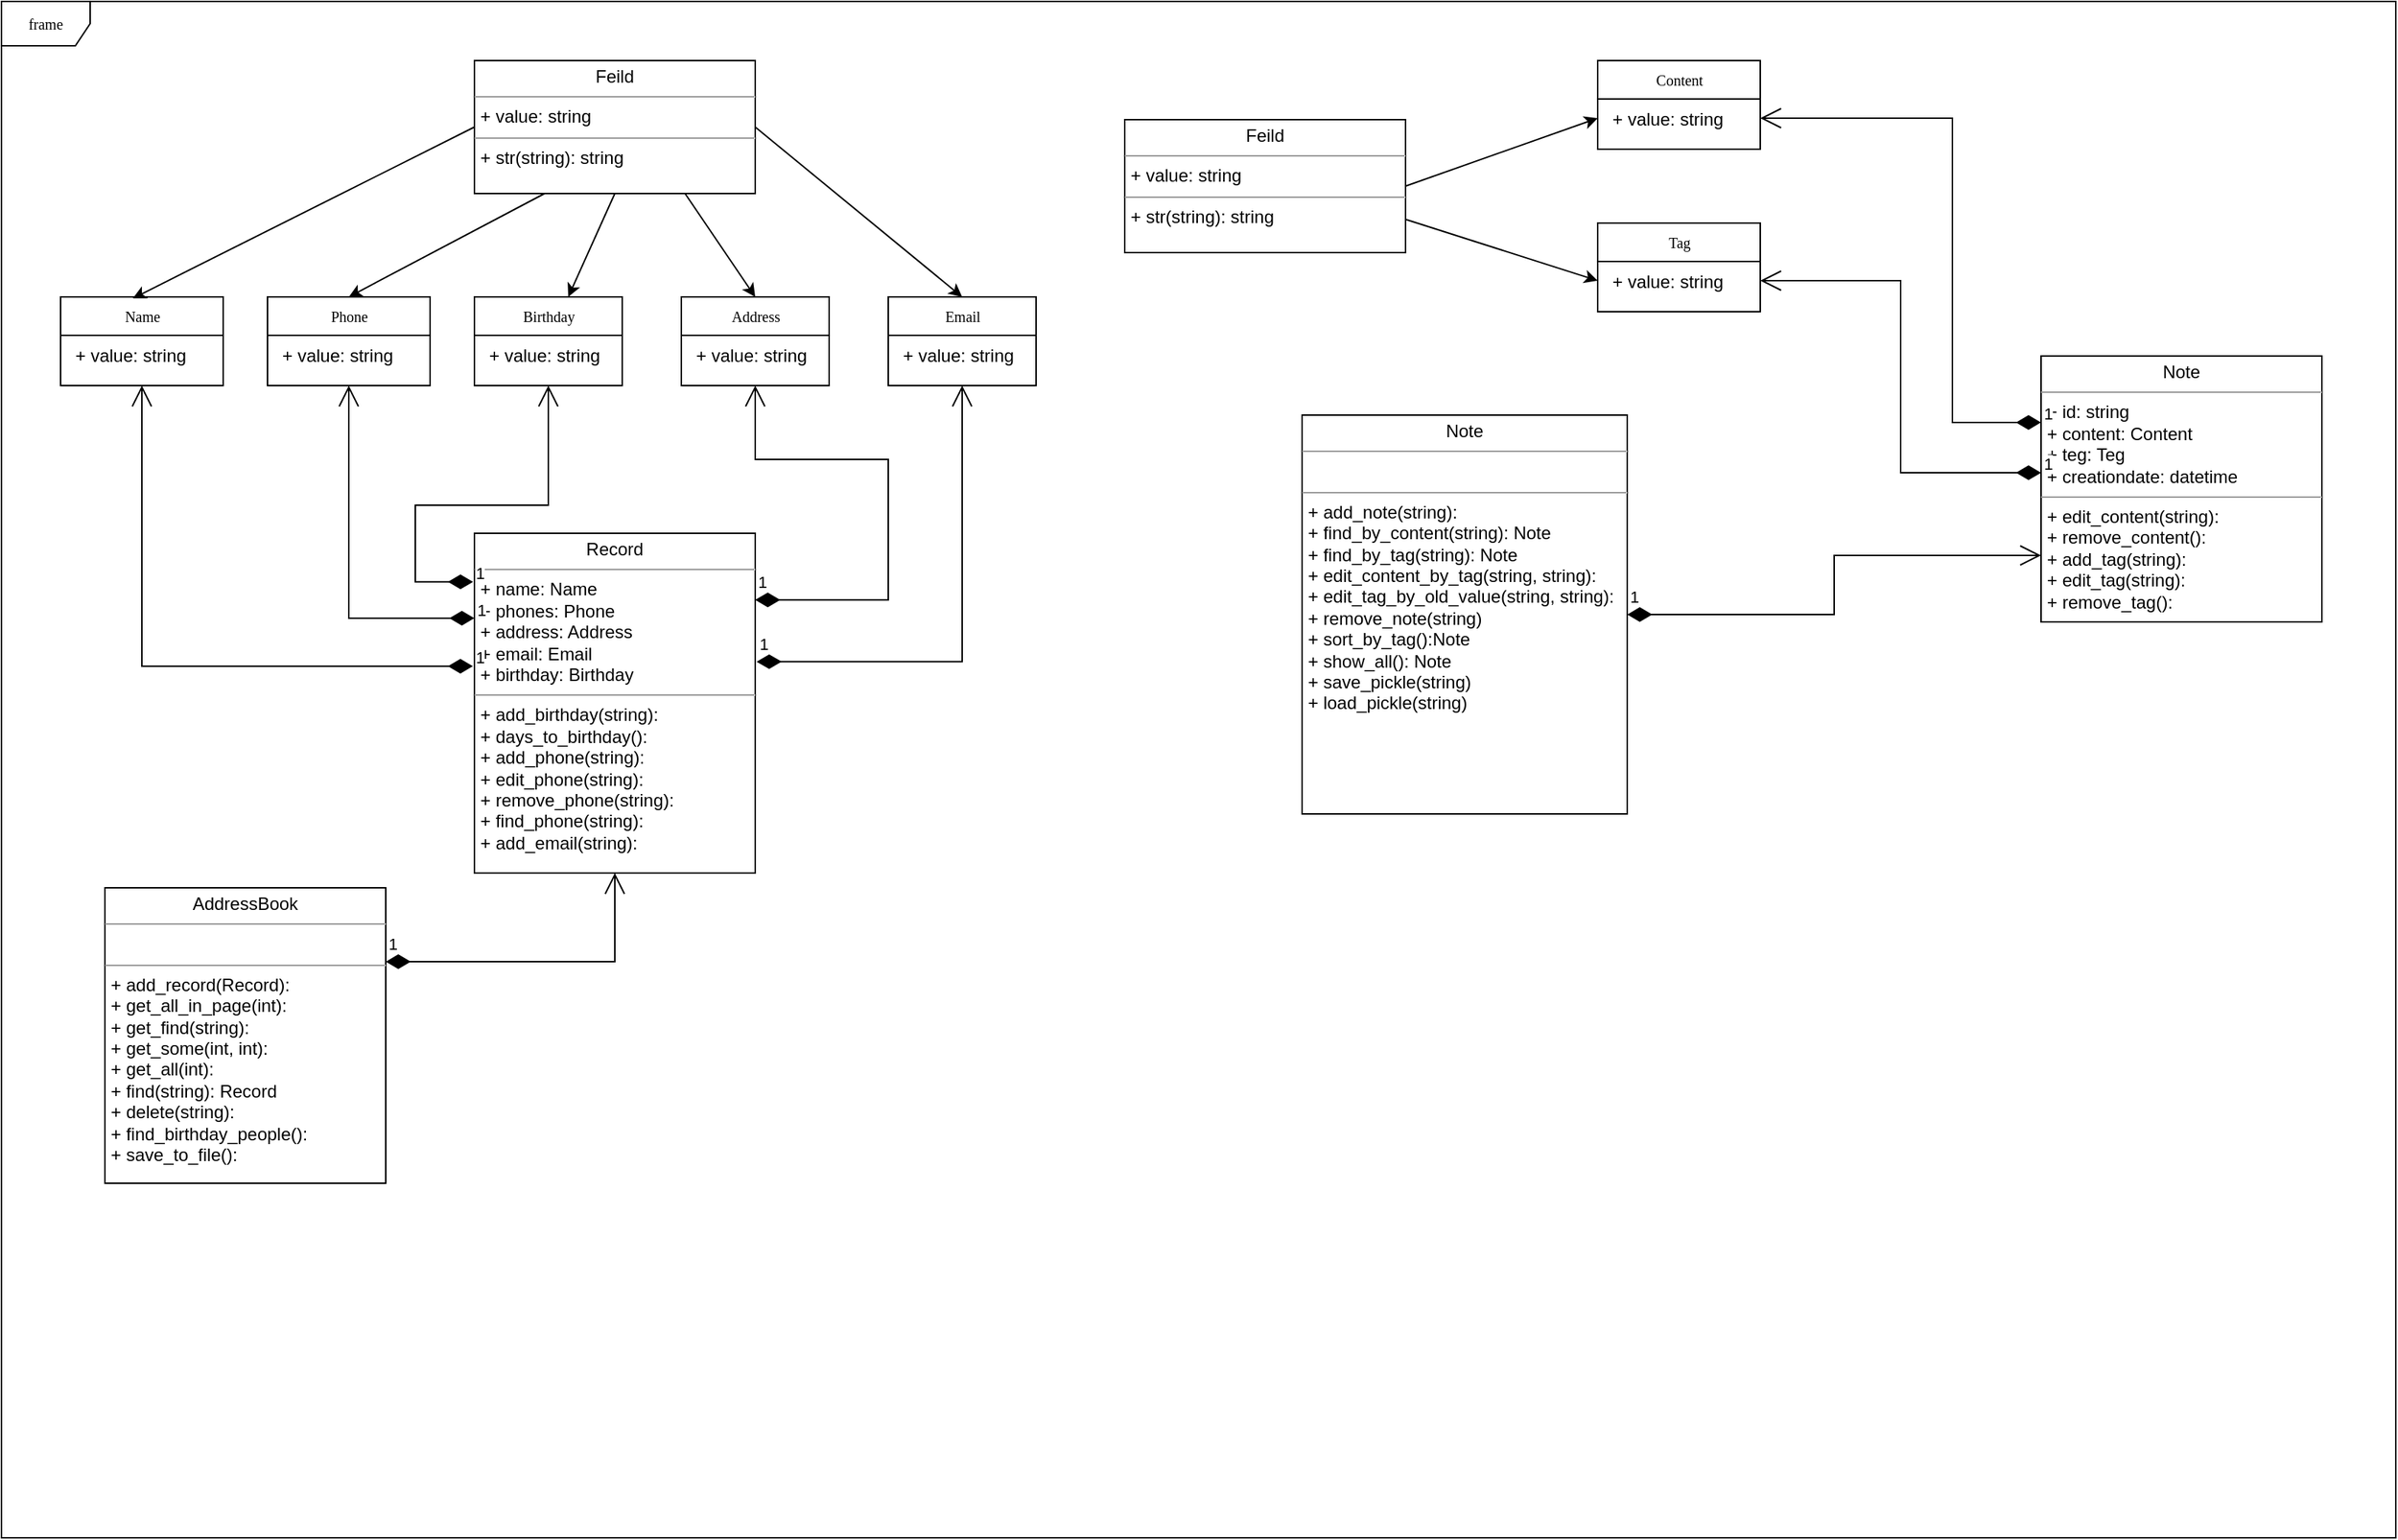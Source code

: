 <mxfile version="24.0.1" type="device">
  <diagram name="Page-1" id="c4acf3e9-155e-7222-9cf6-157b1a14988f">
    <mxGraphModel dx="2074" dy="1098" grid="1" gridSize="10" guides="1" tooltips="1" connect="1" arrows="1" fold="1" page="1" pageScale="1" pageWidth="850" pageHeight="1100" background="none" math="0" shadow="0">
      <root>
        <mxCell id="0" />
        <mxCell id="1" parent="0" />
        <mxCell id="17acba5748e5396b-1" value="frame" style="shape=umlFrame;whiteSpace=wrap;html=1;rounded=0;shadow=0;comic=0;labelBackgroundColor=none;strokeWidth=1;fontFamily=Verdana;fontSize=10;align=center;" parent="1" vertex="1">
          <mxGeometry width="1620" height="1040" as="geometry" />
        </mxCell>
        <mxCell id="17acba5748e5396b-20" value="Name" style="swimlane;html=1;fontStyle=0;childLayout=stackLayout;horizontal=1;startSize=26;fillColor=none;horizontalStack=0;resizeParent=1;resizeLast=0;collapsible=1;marginBottom=0;swimlaneFillColor=#ffffff;rounded=0;shadow=0;comic=0;labelBackgroundColor=none;strokeWidth=1;fontFamily=Verdana;fontSize=10;align=center;" parent="1" vertex="1">
          <mxGeometry x="40" y="200" width="110" height="60" as="geometry" />
        </mxCell>
        <mxCell id="17acba5748e5396b-21" value="&lt;p style=&quot;text-wrap: nowrap; margin: 0px 0px 0px 4px;&quot;&gt;&lt;span style=&quot;background-color: initial;&quot;&gt;+ value: string&lt;/span&gt;&lt;br&gt;&lt;/p&gt;" style="text;html=1;strokeColor=none;fillColor=none;align=left;verticalAlign=top;spacingLeft=4;spacingRight=4;whiteSpace=wrap;overflow=hidden;rotatable=0;points=[[0,0.5],[1,0.5]];portConstraint=eastwest;" parent="17acba5748e5396b-20" vertex="1">
          <mxGeometry y="26" width="110" height="26" as="geometry" />
        </mxCell>
        <mxCell id="5d2195bd80daf111-18" value="&lt;p style=&quot;margin:0px;margin-top:4px;text-align:center;&quot;&gt;Feild&lt;/p&gt;&lt;hr size=&quot;1&quot;&gt;&lt;p style=&quot;margin:0px;margin-left:4px;&quot;&gt;+ value: string&lt;/p&gt;&lt;hr size=&quot;1&quot;&gt;&lt;p style=&quot;margin:0px;margin-left:4px;&quot;&gt;+ str(string): string&lt;/p&gt;" style="verticalAlign=top;align=left;overflow=fill;fontSize=12;fontFamily=Helvetica;html=1;rounded=0;shadow=0;comic=0;labelBackgroundColor=none;strokeWidth=1" parent="1" vertex="1">
          <mxGeometry x="320" y="40" width="190" height="90" as="geometry" />
        </mxCell>
        <mxCell id="AN_WfrwklsZUqd6OD9v7-1" value="Phone" style="swimlane;html=1;fontStyle=0;childLayout=stackLayout;horizontal=1;startSize=26;fillColor=none;horizontalStack=0;resizeParent=1;resizeLast=0;collapsible=1;marginBottom=0;swimlaneFillColor=#ffffff;rounded=0;shadow=0;comic=0;labelBackgroundColor=none;strokeWidth=1;fontFamily=Verdana;fontSize=10;align=center;" vertex="1" parent="1">
          <mxGeometry x="180" y="200" width="110" height="60" as="geometry" />
        </mxCell>
        <mxCell id="AN_WfrwklsZUqd6OD9v7-2" value="&lt;p style=&quot;text-wrap: nowrap; margin: 0px 0px 0px 4px;&quot;&gt;&lt;span style=&quot;background-color: initial;&quot;&gt;+ value: string&lt;/span&gt;&lt;br&gt;&lt;/p&gt;" style="text;html=1;strokeColor=none;fillColor=none;align=left;verticalAlign=top;spacingLeft=4;spacingRight=4;whiteSpace=wrap;overflow=hidden;rotatable=0;points=[[0,0.5],[1,0.5]];portConstraint=eastwest;" vertex="1" parent="AN_WfrwklsZUqd6OD9v7-1">
          <mxGeometry y="26" width="110" height="26" as="geometry" />
        </mxCell>
        <mxCell id="AN_WfrwklsZUqd6OD9v7-3" value="Birthday" style="swimlane;html=1;fontStyle=0;childLayout=stackLayout;horizontal=1;startSize=26;fillColor=none;horizontalStack=0;resizeParent=1;resizeLast=0;collapsible=1;marginBottom=0;swimlaneFillColor=#ffffff;rounded=0;shadow=0;comic=0;labelBackgroundColor=none;strokeWidth=1;fontFamily=Verdana;fontSize=10;align=center;" vertex="1" parent="1">
          <mxGeometry x="320" y="200" width="100" height="60" as="geometry" />
        </mxCell>
        <mxCell id="AN_WfrwklsZUqd6OD9v7-4" value="&lt;p style=&quot;text-wrap: nowrap; margin: 0px 0px 0px 4px;&quot;&gt;&lt;span style=&quot;background-color: initial;&quot;&gt;+ value: string&lt;/span&gt;&lt;br&gt;&lt;/p&gt;" style="text;html=1;strokeColor=none;fillColor=none;align=left;verticalAlign=top;spacingLeft=4;spacingRight=4;whiteSpace=wrap;overflow=hidden;rotatable=0;points=[[0,0.5],[1,0.5]];portConstraint=eastwest;" vertex="1" parent="AN_WfrwklsZUqd6OD9v7-3">
          <mxGeometry y="26" width="100" height="26" as="geometry" />
        </mxCell>
        <mxCell id="AN_WfrwklsZUqd6OD9v7-5" value="Address" style="swimlane;html=1;fontStyle=0;childLayout=stackLayout;horizontal=1;startSize=26;fillColor=none;horizontalStack=0;resizeParent=1;resizeLast=0;collapsible=1;marginBottom=0;swimlaneFillColor=#ffffff;rounded=0;shadow=0;comic=0;labelBackgroundColor=none;strokeWidth=1;fontFamily=Verdana;fontSize=10;align=center;" vertex="1" parent="1">
          <mxGeometry x="460" y="200" width="100" height="60" as="geometry" />
        </mxCell>
        <mxCell id="AN_WfrwklsZUqd6OD9v7-6" value="&lt;p style=&quot;text-wrap: nowrap; margin: 0px 0px 0px 4px;&quot;&gt;&lt;span style=&quot;background-color: initial;&quot;&gt;+ value: string&lt;/span&gt;&lt;br&gt;&lt;/p&gt;" style="text;html=1;strokeColor=none;fillColor=none;align=left;verticalAlign=top;spacingLeft=4;spacingRight=4;whiteSpace=wrap;overflow=hidden;rotatable=0;points=[[0,0.5],[1,0.5]];portConstraint=eastwest;" vertex="1" parent="AN_WfrwklsZUqd6OD9v7-5">
          <mxGeometry y="26" width="100" height="26" as="geometry" />
        </mxCell>
        <mxCell id="AN_WfrwklsZUqd6OD9v7-8" value="" style="endArrow=classic;html=1;rounded=0;exitX=0;exitY=0.5;exitDx=0;exitDy=0;entryX=0.444;entryY=0.017;entryDx=0;entryDy=0;entryPerimeter=0;" edge="1" parent="1" source="5d2195bd80daf111-18" target="17acba5748e5396b-20">
          <mxGeometry width="50" height="50" relative="1" as="geometry">
            <mxPoint x="615" y="538.6" as="sourcePoint" />
            <mxPoint x="230" y="400" as="targetPoint" />
          </mxGeometry>
        </mxCell>
        <mxCell id="AN_WfrwklsZUqd6OD9v7-9" value="" style="endArrow=classic;html=1;rounded=0;exitX=0.25;exitY=1;exitDx=0;exitDy=0;entryX=0.5;entryY=0;entryDx=0;entryDy=0;" edge="1" parent="1" source="5d2195bd80daf111-18" target="AN_WfrwklsZUqd6OD9v7-1">
          <mxGeometry width="50" height="50" relative="1" as="geometry">
            <mxPoint x="400" y="590" as="sourcePoint" />
            <mxPoint x="450" y="540" as="targetPoint" />
            <Array as="points" />
          </mxGeometry>
        </mxCell>
        <mxCell id="AN_WfrwklsZUqd6OD9v7-10" value="" style="endArrow=classic;html=1;rounded=0;exitX=0.5;exitY=1;exitDx=0;exitDy=0;" edge="1" parent="1" source="5d2195bd80daf111-18" target="AN_WfrwklsZUqd6OD9v7-3">
          <mxGeometry width="50" height="50" relative="1" as="geometry">
            <mxPoint x="400" y="590" as="sourcePoint" />
            <mxPoint x="450" y="540" as="targetPoint" />
          </mxGeometry>
        </mxCell>
        <mxCell id="AN_WfrwklsZUqd6OD9v7-11" value="" style="endArrow=classic;html=1;rounded=0;exitX=0.75;exitY=1;exitDx=0;exitDy=0;entryX=0.5;entryY=0;entryDx=0;entryDy=0;" edge="1" parent="1" source="5d2195bd80daf111-18" target="AN_WfrwklsZUqd6OD9v7-5">
          <mxGeometry width="50" height="50" relative="1" as="geometry">
            <mxPoint x="400" y="590" as="sourcePoint" />
            <mxPoint x="450" y="540" as="targetPoint" />
          </mxGeometry>
        </mxCell>
        <mxCell id="AN_WfrwklsZUqd6OD9v7-12" value="Email" style="swimlane;html=1;fontStyle=0;childLayout=stackLayout;horizontal=1;startSize=26;fillColor=none;horizontalStack=0;resizeParent=1;resizeLast=0;collapsible=1;marginBottom=0;swimlaneFillColor=#ffffff;rounded=0;shadow=0;comic=0;labelBackgroundColor=none;strokeWidth=1;fontFamily=Verdana;fontSize=10;align=center;" vertex="1" parent="1">
          <mxGeometry x="600" y="200" width="100" height="60" as="geometry" />
        </mxCell>
        <mxCell id="AN_WfrwklsZUqd6OD9v7-13" value="&lt;p style=&quot;text-wrap: nowrap; margin: 0px 0px 0px 4px;&quot;&gt;&lt;span style=&quot;background-color: initial;&quot;&gt;+ value: string&lt;/span&gt;&lt;br&gt;&lt;/p&gt;" style="text;html=1;strokeColor=none;fillColor=none;align=left;verticalAlign=top;spacingLeft=4;spacingRight=4;whiteSpace=wrap;overflow=hidden;rotatable=0;points=[[0,0.5],[1,0.5]];portConstraint=eastwest;" vertex="1" parent="AN_WfrwklsZUqd6OD9v7-12">
          <mxGeometry y="26" width="100" height="26" as="geometry" />
        </mxCell>
        <mxCell id="AN_WfrwklsZUqd6OD9v7-14" value="" style="endArrow=classic;html=1;rounded=0;exitX=1;exitY=0.5;exitDx=0;exitDy=0;entryX=0.5;entryY=0;entryDx=0;entryDy=0;" edge="1" parent="1" source="5d2195bd80daf111-18" target="AN_WfrwklsZUqd6OD9v7-12">
          <mxGeometry width="50" height="50" relative="1" as="geometry">
            <mxPoint x="400" y="590" as="sourcePoint" />
            <mxPoint x="450" y="540" as="targetPoint" />
          </mxGeometry>
        </mxCell>
        <mxCell id="AN_WfrwklsZUqd6OD9v7-21" value="&lt;p style=&quot;margin:0px;margin-top:4px;text-align:center;&quot;&gt;Record&lt;/p&gt;&lt;hr size=&quot;1&quot;&gt;&lt;p style=&quot;margin:0px;margin-left:4px;&quot;&gt;+ name: Name&lt;/p&gt;&lt;p style=&quot;margin:0px;margin-left:4px;&quot;&gt;+ phones: Phone&lt;br&gt;&lt;/p&gt;&lt;p style=&quot;margin:0px;margin-left:4px;&quot;&gt;+ address: Address&lt;br&gt;&lt;/p&gt;&lt;p style=&quot;margin:0px;margin-left:4px;&quot;&gt;+ email: Email&lt;br&gt;&lt;/p&gt;&lt;p style=&quot;margin:0px;margin-left:4px;&quot;&gt;+ birthday: Birthday&lt;br&gt;&lt;/p&gt;&lt;hr size=&quot;1&quot;&gt;&lt;p style=&quot;margin:0px;margin-left:4px;&quot;&gt;+ add_birthday(string):&amp;nbsp;&lt;/p&gt;&lt;p style=&quot;margin:0px;margin-left:4px;&quot;&gt;+ days_to_birthday():&lt;br&gt;&lt;/p&gt;&lt;p style=&quot;margin:0px;margin-left:4px;&quot;&gt;+ add_phone(string):&lt;br&gt;&lt;/p&gt;&lt;p style=&quot;margin:0px;margin-left:4px;&quot;&gt;+ edit_phone(string):&lt;br&gt;&lt;/p&gt;&lt;p style=&quot;margin:0px;margin-left:4px;&quot;&gt;+ remove_phone(string):&lt;br&gt;&lt;/p&gt;&lt;p style=&quot;margin:0px;margin-left:4px;&quot;&gt;+ find_phone(string):&lt;br&gt;&lt;/p&gt;&lt;p style=&quot;margin:0px;margin-left:4px;&quot;&gt;+ add_email(string):&lt;/p&gt;" style="verticalAlign=top;align=left;overflow=fill;fontSize=12;fontFamily=Helvetica;html=1;rounded=0;shadow=0;comic=0;labelBackgroundColor=none;strokeWidth=1" vertex="1" parent="1">
          <mxGeometry x="320" y="360" width="190" height="230" as="geometry" />
        </mxCell>
        <mxCell id="AN_WfrwklsZUqd6OD9v7-22" value="1" style="endArrow=open;html=1;endSize=12;startArrow=diamondThin;startSize=14;startFill=1;edgeStyle=orthogonalEdgeStyle;align=left;verticalAlign=bottom;rounded=0;entryX=0.5;entryY=1;entryDx=0;entryDy=0;" edge="1" parent="1" target="17acba5748e5396b-20">
          <mxGeometry x="-1" y="3" relative="1" as="geometry">
            <mxPoint x="319" y="450" as="sourcePoint" />
            <mxPoint x="440" y="660" as="targetPoint" />
            <Array as="points">
              <mxPoint x="319" y="450" />
              <mxPoint x="95" y="450" />
            </Array>
          </mxGeometry>
        </mxCell>
        <mxCell id="AN_WfrwklsZUqd6OD9v7-23" value="1" style="endArrow=open;html=1;endSize=12;startArrow=diamondThin;startSize=14;startFill=1;edgeStyle=orthogonalEdgeStyle;align=left;verticalAlign=bottom;rounded=0;exitX=0;exitY=0.25;exitDx=0;exitDy=0;entryX=0.5;entryY=1;entryDx=0;entryDy=0;" edge="1" parent="1" source="AN_WfrwklsZUqd6OD9v7-21" target="AN_WfrwklsZUqd6OD9v7-1">
          <mxGeometry x="-1" y="3" relative="1" as="geometry">
            <mxPoint x="265" y="660" as="sourcePoint" />
            <mxPoint x="425" y="660" as="targetPoint" />
          </mxGeometry>
        </mxCell>
        <mxCell id="AN_WfrwklsZUqd6OD9v7-29" value="1" style="endArrow=open;html=1;endSize=12;startArrow=diamondThin;startSize=14;startFill=1;edgeStyle=orthogonalEdgeStyle;align=left;verticalAlign=bottom;rounded=0;exitX=-0.005;exitY=0.143;exitDx=0;exitDy=0;exitPerimeter=0;entryX=0.5;entryY=1;entryDx=0;entryDy=0;" edge="1" parent="1" source="AN_WfrwklsZUqd6OD9v7-21" target="AN_WfrwklsZUqd6OD9v7-3">
          <mxGeometry x="-1" y="3" relative="1" as="geometry">
            <mxPoint x="345" y="320" as="sourcePoint" />
            <mxPoint x="505" y="320" as="targetPoint" />
            <Array as="points">
              <mxPoint x="280" y="393" />
              <mxPoint x="280" y="341" />
              <mxPoint x="370" y="341" />
            </Array>
          </mxGeometry>
        </mxCell>
        <mxCell id="AN_WfrwklsZUqd6OD9v7-30" value="1" style="endArrow=open;html=1;endSize=12;startArrow=diamondThin;startSize=14;startFill=1;edgeStyle=orthogonalEdgeStyle;align=left;verticalAlign=bottom;rounded=0;exitX=1;exitY=0.196;exitDx=0;exitDy=0;exitPerimeter=0;entryX=0.5;entryY=1;entryDx=0;entryDy=0;" edge="1" parent="1" source="AN_WfrwklsZUqd6OD9v7-21" target="AN_WfrwklsZUqd6OD9v7-5">
          <mxGeometry x="-1" y="3" relative="1" as="geometry">
            <mxPoint x="590" y="380" as="sourcePoint" />
            <mxPoint x="750" y="380" as="targetPoint" />
            <Array as="points">
              <mxPoint x="600" y="405" />
              <mxPoint x="600" y="310" />
              <mxPoint x="510" y="310" />
            </Array>
          </mxGeometry>
        </mxCell>
        <mxCell id="AN_WfrwklsZUqd6OD9v7-31" value="1" style="endArrow=open;html=1;endSize=12;startArrow=diamondThin;startSize=14;startFill=1;edgeStyle=orthogonalEdgeStyle;align=left;verticalAlign=bottom;rounded=0;exitX=1.005;exitY=0.378;exitDx=0;exitDy=0;exitPerimeter=0;entryX=0.5;entryY=1;entryDx=0;entryDy=0;" edge="1" parent="1" source="AN_WfrwklsZUqd6OD9v7-21" target="AN_WfrwklsZUqd6OD9v7-12">
          <mxGeometry x="-1" y="3" relative="1" as="geometry">
            <mxPoint x="600" y="500" as="sourcePoint" />
            <mxPoint x="760" y="500" as="targetPoint" />
          </mxGeometry>
        </mxCell>
        <mxCell id="AN_WfrwklsZUqd6OD9v7-32" value="&lt;p style=&quot;margin:0px;margin-top:4px;text-align:center;&quot;&gt;AddressBook&lt;/p&gt;&lt;hr size=&quot;1&quot;&gt;&lt;p style=&quot;margin:0px;margin-left:4px;&quot;&gt;&lt;br&gt;&lt;/p&gt;&lt;hr size=&quot;1&quot;&gt;&lt;p style=&quot;margin:0px;margin-left:4px;&quot;&gt;+ add_record(Record):&amp;nbsp;&lt;/p&gt;&lt;p style=&quot;margin:0px;margin-left:4px;&quot;&gt;+ get_all_in_page(int):&lt;br&gt;&lt;/p&gt;&lt;p style=&quot;margin:0px;margin-left:4px;&quot;&gt;+ get_find(string):&lt;br&gt;&lt;/p&gt;&lt;p style=&quot;margin:0px;margin-left:4px;&quot;&gt;+ get_some(int, int):&lt;br&gt;&lt;/p&gt;&lt;p style=&quot;margin:0px;margin-left:4px;&quot;&gt;+ get_all(int):&lt;br&gt;&lt;/p&gt;&lt;p style=&quot;margin:0px;margin-left:4px;&quot;&gt;+ find(string): Record&lt;br&gt;&lt;/p&gt;&lt;p style=&quot;margin:0px;margin-left:4px;&quot;&gt;+ delete(string):&lt;/p&gt;&lt;p style=&quot;margin:0px;margin-left:4px;&quot;&gt;+&amp;nbsp;find_birthday_people():&lt;/p&gt;&lt;p style=&quot;margin:0px;margin-left:4px;&quot;&gt;+&amp;nbsp;save_to_file():&lt;/p&gt;" style="verticalAlign=top;align=left;overflow=fill;fontSize=12;fontFamily=Helvetica;html=1;rounded=0;shadow=0;comic=0;labelBackgroundColor=none;strokeWidth=1" vertex="1" parent="1">
          <mxGeometry x="70" y="600" width="190" height="200" as="geometry" />
        </mxCell>
        <mxCell id="AN_WfrwklsZUqd6OD9v7-33" value="1" style="endArrow=open;html=1;endSize=12;startArrow=diamondThin;startSize=14;startFill=1;edgeStyle=orthogonalEdgeStyle;align=left;verticalAlign=bottom;rounded=0;exitX=1;exitY=0.25;exitDx=0;exitDy=0;entryX=0.5;entryY=1;entryDx=0;entryDy=0;" edge="1" parent="1" source="AN_WfrwklsZUqd6OD9v7-32" target="AN_WfrwklsZUqd6OD9v7-21">
          <mxGeometry x="-1" y="3" relative="1" as="geometry">
            <mxPoint x="440" y="750" as="sourcePoint" />
            <mxPoint x="600" y="750" as="targetPoint" />
          </mxGeometry>
        </mxCell>
        <mxCell id="AN_WfrwklsZUqd6OD9v7-34" value="&lt;p style=&quot;margin:0px;margin-top:4px;text-align:center;&quot;&gt;Feild&lt;/p&gt;&lt;hr size=&quot;1&quot;&gt;&lt;p style=&quot;margin:0px;margin-left:4px;&quot;&gt;+ value: string&lt;/p&gt;&lt;hr size=&quot;1&quot;&gt;&lt;p style=&quot;margin:0px;margin-left:4px;&quot;&gt;+ str(string): string&lt;/p&gt;" style="verticalAlign=top;align=left;overflow=fill;fontSize=12;fontFamily=Helvetica;html=1;rounded=0;shadow=0;comic=0;labelBackgroundColor=none;strokeWidth=1" vertex="1" parent="1">
          <mxGeometry x="760" y="80" width="190" height="90" as="geometry" />
        </mxCell>
        <mxCell id="AN_WfrwklsZUqd6OD9v7-35" value="Content" style="swimlane;html=1;fontStyle=0;childLayout=stackLayout;horizontal=1;startSize=26;fillColor=none;horizontalStack=0;resizeParent=1;resizeLast=0;collapsible=1;marginBottom=0;swimlaneFillColor=#ffffff;rounded=0;shadow=0;comic=0;labelBackgroundColor=none;strokeWidth=1;fontFamily=Verdana;fontSize=10;align=center;" vertex="1" parent="1">
          <mxGeometry x="1080" y="40" width="110" height="60" as="geometry" />
        </mxCell>
        <mxCell id="AN_WfrwklsZUqd6OD9v7-36" value="&lt;p style=&quot;text-wrap: nowrap; margin: 0px 0px 0px 4px;&quot;&gt;&lt;span style=&quot;background-color: initial;&quot;&gt;+ value: string&lt;/span&gt;&lt;br&gt;&lt;/p&gt;" style="text;html=1;strokeColor=none;fillColor=none;align=left;verticalAlign=top;spacingLeft=4;spacingRight=4;whiteSpace=wrap;overflow=hidden;rotatable=0;points=[[0,0.5],[1,0.5]];portConstraint=eastwest;" vertex="1" parent="AN_WfrwklsZUqd6OD9v7-35">
          <mxGeometry y="26" width="110" height="26" as="geometry" />
        </mxCell>
        <mxCell id="AN_WfrwklsZUqd6OD9v7-37" value="Tag" style="swimlane;html=1;fontStyle=0;childLayout=stackLayout;horizontal=1;startSize=26;fillColor=none;horizontalStack=0;resizeParent=1;resizeLast=0;collapsible=1;marginBottom=0;swimlaneFillColor=#ffffff;rounded=0;shadow=0;comic=0;labelBackgroundColor=none;strokeWidth=1;fontFamily=Verdana;fontSize=10;align=center;" vertex="1" parent="1">
          <mxGeometry x="1080" y="150" width="110" height="60" as="geometry" />
        </mxCell>
        <mxCell id="AN_WfrwklsZUqd6OD9v7-38" value="&lt;p style=&quot;text-wrap: nowrap; margin: 0px 0px 0px 4px;&quot;&gt;&lt;span style=&quot;background-color: initial;&quot;&gt;+ value: string&lt;/span&gt;&lt;br&gt;&lt;/p&gt;" style="text;html=1;strokeColor=none;fillColor=none;align=left;verticalAlign=top;spacingLeft=4;spacingRight=4;whiteSpace=wrap;overflow=hidden;rotatable=0;points=[[0,0.5],[1,0.5]];portConstraint=eastwest;" vertex="1" parent="AN_WfrwklsZUqd6OD9v7-37">
          <mxGeometry y="26" width="110" height="26" as="geometry" />
        </mxCell>
        <mxCell id="AN_WfrwklsZUqd6OD9v7-42" value="" style="endArrow=classic;html=1;rounded=0;exitX=1;exitY=0.5;exitDx=0;exitDy=0;entryX=0;entryY=0.5;entryDx=0;entryDy=0;" edge="1" parent="1" source="AN_WfrwklsZUqd6OD9v7-34" target="AN_WfrwklsZUqd6OD9v7-36">
          <mxGeometry width="50" height="50" relative="1" as="geometry">
            <mxPoint x="1121" y="160" as="sourcePoint" />
            <mxPoint x="890" y="276" as="targetPoint" />
          </mxGeometry>
        </mxCell>
        <mxCell id="AN_WfrwklsZUqd6OD9v7-43" value="" style="endArrow=classic;html=1;rounded=0;exitX=1;exitY=0.75;exitDx=0;exitDy=0;entryX=0;entryY=0.5;entryDx=0;entryDy=0;" edge="1" parent="1" source="AN_WfrwklsZUqd6OD9v7-34" target="AN_WfrwklsZUqd6OD9v7-38">
          <mxGeometry width="50" height="50" relative="1" as="geometry">
            <mxPoint x="960" y="135" as="sourcePoint" />
            <mxPoint x="1090" y="89" as="targetPoint" />
          </mxGeometry>
        </mxCell>
        <mxCell id="AN_WfrwklsZUqd6OD9v7-44" value="&lt;p style=&quot;margin:0px;margin-top:4px;text-align:center;&quot;&gt;Note&lt;/p&gt;&lt;hr size=&quot;1&quot;&gt;&lt;p style=&quot;margin:0px;margin-left:4px;&quot;&gt;+ id: string&lt;/p&gt;&lt;p style=&quot;margin:0px;margin-left:4px;&quot;&gt;+ content: Content&lt;br&gt;&lt;/p&gt;&lt;p style=&quot;margin:0px;margin-left:4px;&quot;&gt;+ teg: Teg&lt;br&gt;&lt;/p&gt;&lt;p style=&quot;margin:0px;margin-left:4px;&quot;&gt;+ creationdate: datetime&lt;/p&gt;&lt;hr size=&quot;1&quot;&gt;&lt;p style=&quot;margin:0px;margin-left:4px;&quot;&gt;+ edit_content(string):&amp;nbsp;&lt;/p&gt;&lt;p style=&quot;margin:0px;margin-left:4px;&quot;&gt;+ remove_content():&lt;br&gt;&lt;/p&gt;&lt;p style=&quot;margin:0px;margin-left:4px;&quot;&gt;+ add_tag(string):&lt;br&gt;&lt;/p&gt;&lt;p style=&quot;margin:0px;margin-left:4px;&quot;&gt;+ edit_tag(string):&lt;br&gt;&lt;/p&gt;&lt;p style=&quot;margin:0px;margin-left:4px;&quot;&gt;+ remove_tag():&lt;br&gt;&lt;/p&gt;" style="verticalAlign=top;align=left;overflow=fill;fontSize=12;fontFamily=Helvetica;html=1;rounded=0;shadow=0;comic=0;labelBackgroundColor=none;strokeWidth=1" vertex="1" parent="1">
          <mxGeometry x="1380" y="240" width="190" height="180" as="geometry" />
        </mxCell>
        <mxCell id="AN_WfrwklsZUqd6OD9v7-45" value="1" style="endArrow=open;html=1;endSize=12;startArrow=diamondThin;startSize=14;startFill=1;edgeStyle=orthogonalEdgeStyle;align=left;verticalAlign=bottom;rounded=0;entryX=1;entryY=0.5;entryDx=0;entryDy=0;exitX=0;exitY=0.25;exitDx=0;exitDy=0;" edge="1" parent="1" source="AN_WfrwklsZUqd6OD9v7-44" target="AN_WfrwklsZUqd6OD9v7-36">
          <mxGeometry x="-1" y="3" relative="1" as="geometry">
            <mxPoint x="1180" y="360" as="sourcePoint" />
            <mxPoint x="1340" y="360" as="targetPoint" />
            <Array as="points">
              <mxPoint x="1320" y="285" />
              <mxPoint x="1320" y="79" />
            </Array>
          </mxGeometry>
        </mxCell>
        <mxCell id="AN_WfrwklsZUqd6OD9v7-46" value="1" style="endArrow=open;html=1;endSize=12;startArrow=diamondThin;startSize=14;startFill=1;edgeStyle=orthogonalEdgeStyle;align=left;verticalAlign=bottom;rounded=0;entryX=1;entryY=0.5;entryDx=0;entryDy=0;exitX=0;exitY=0.439;exitDx=0;exitDy=0;exitPerimeter=0;" edge="1" parent="1" source="AN_WfrwklsZUqd6OD9v7-44" target="AN_WfrwklsZUqd6OD9v7-38">
          <mxGeometry x="-1" y="3" relative="1" as="geometry">
            <mxPoint x="1180" y="480" as="sourcePoint" />
            <mxPoint x="1340" y="480" as="targetPoint" />
          </mxGeometry>
        </mxCell>
        <mxCell id="AN_WfrwklsZUqd6OD9v7-47" value="&lt;p style=&quot;margin:0px;margin-top:4px;text-align:center;&quot;&gt;Note&lt;/p&gt;&lt;hr size=&quot;1&quot;&gt;&lt;p style=&quot;margin:0px;margin-left:4px;&quot;&gt;&lt;br&gt;&lt;/p&gt;&lt;hr size=&quot;1&quot;&gt;&lt;p style=&quot;margin:0px;margin-left:4px;&quot;&gt;+ add_note(string):&amp;nbsp;&lt;/p&gt;&lt;p style=&quot;margin:0px;margin-left:4px;&quot;&gt;+ find_by_content(&lt;span style=&quot;background-color: initial;&quot;&gt;string&lt;/span&gt;&lt;span style=&quot;background-color: initial;&quot;&gt;): Note&lt;/span&gt;&lt;/p&gt;&lt;p style=&quot;margin:0px;margin-left:4px;&quot;&gt;+ find_by_tag(string):&amp;nbsp;&lt;span style=&quot;background-color: initial;&quot;&gt;Note&lt;/span&gt;&lt;br&gt;&lt;/p&gt;&lt;p style=&quot;margin:0px;margin-left:4px;&quot;&gt;+ edit_content_by_tag(string, string):&lt;br&gt;&lt;/p&gt;&lt;p style=&quot;margin:0px;margin-left:4px;&quot;&gt;+ edit_tag_by_old_value(&lt;span style=&quot;background-color: initial;&quot;&gt;string, string&lt;/span&gt;&lt;span style=&quot;background-color: initial;&quot;&gt;):&lt;/span&gt;&lt;/p&gt;&lt;p style=&quot;margin:0px;margin-left:4px;&quot;&gt;&lt;span style=&quot;background-color: initial;&quot;&gt;+&amp;nbsp;&lt;/span&gt;&lt;span style=&quot;background-color: initial;&quot;&gt;remove_note(string)&lt;/span&gt;&lt;/p&gt;&lt;p style=&quot;margin:0px;margin-left:4px;&quot;&gt;&lt;span style=&quot;background-color: initial;&quot;&gt;+&amp;nbsp;&lt;/span&gt;&lt;span style=&quot;background-color: initial;&quot;&gt;sort_by_tag():Note&lt;/span&gt;&lt;/p&gt;&lt;p style=&quot;margin:0px;margin-left:4px;&quot;&gt;&lt;span style=&quot;background-color: initial;&quot;&gt;+&amp;nbsp;&lt;/span&gt;&lt;span style=&quot;background-color: initial;&quot;&gt;show_all(): Note&lt;/span&gt;&lt;/p&gt;&lt;p style=&quot;margin:0px;margin-left:4px;&quot;&gt;&lt;span style=&quot;background-color: initial;&quot;&gt;+&amp;nbsp;&lt;/span&gt;&lt;span style=&quot;background-color: initial;&quot;&gt;save_pickle(string)&lt;/span&gt;&lt;/p&gt;&lt;p style=&quot;margin:0px;margin-left:4px;&quot;&gt;&lt;span style=&quot;background-color: initial;&quot;&gt;+&amp;nbsp;&lt;/span&gt;&lt;span style=&quot;background-color: initial;&quot;&gt;load_pickle(string)&lt;/span&gt;&lt;/p&gt;" style="verticalAlign=top;align=left;overflow=fill;fontSize=12;fontFamily=Helvetica;html=1;rounded=0;shadow=0;comic=0;labelBackgroundColor=none;strokeWidth=1" vertex="1" parent="1">
          <mxGeometry x="880" y="280" width="220" height="270" as="geometry" />
        </mxCell>
        <mxCell id="AN_WfrwklsZUqd6OD9v7-48" value="1" style="endArrow=open;html=1;endSize=12;startArrow=diamondThin;startSize=14;startFill=1;edgeStyle=orthogonalEdgeStyle;align=left;verticalAlign=bottom;rounded=0;exitX=1;exitY=0.5;exitDx=0;exitDy=0;entryX=0;entryY=0.75;entryDx=0;entryDy=0;" edge="1" parent="1" source="AN_WfrwklsZUqd6OD9v7-47" target="AN_WfrwklsZUqd6OD9v7-44">
          <mxGeometry x="-1" y="3" relative="1" as="geometry">
            <mxPoint x="1180" y="400" as="sourcePoint" />
            <mxPoint x="1340" y="400" as="targetPoint" />
          </mxGeometry>
        </mxCell>
      </root>
    </mxGraphModel>
  </diagram>
</mxfile>
